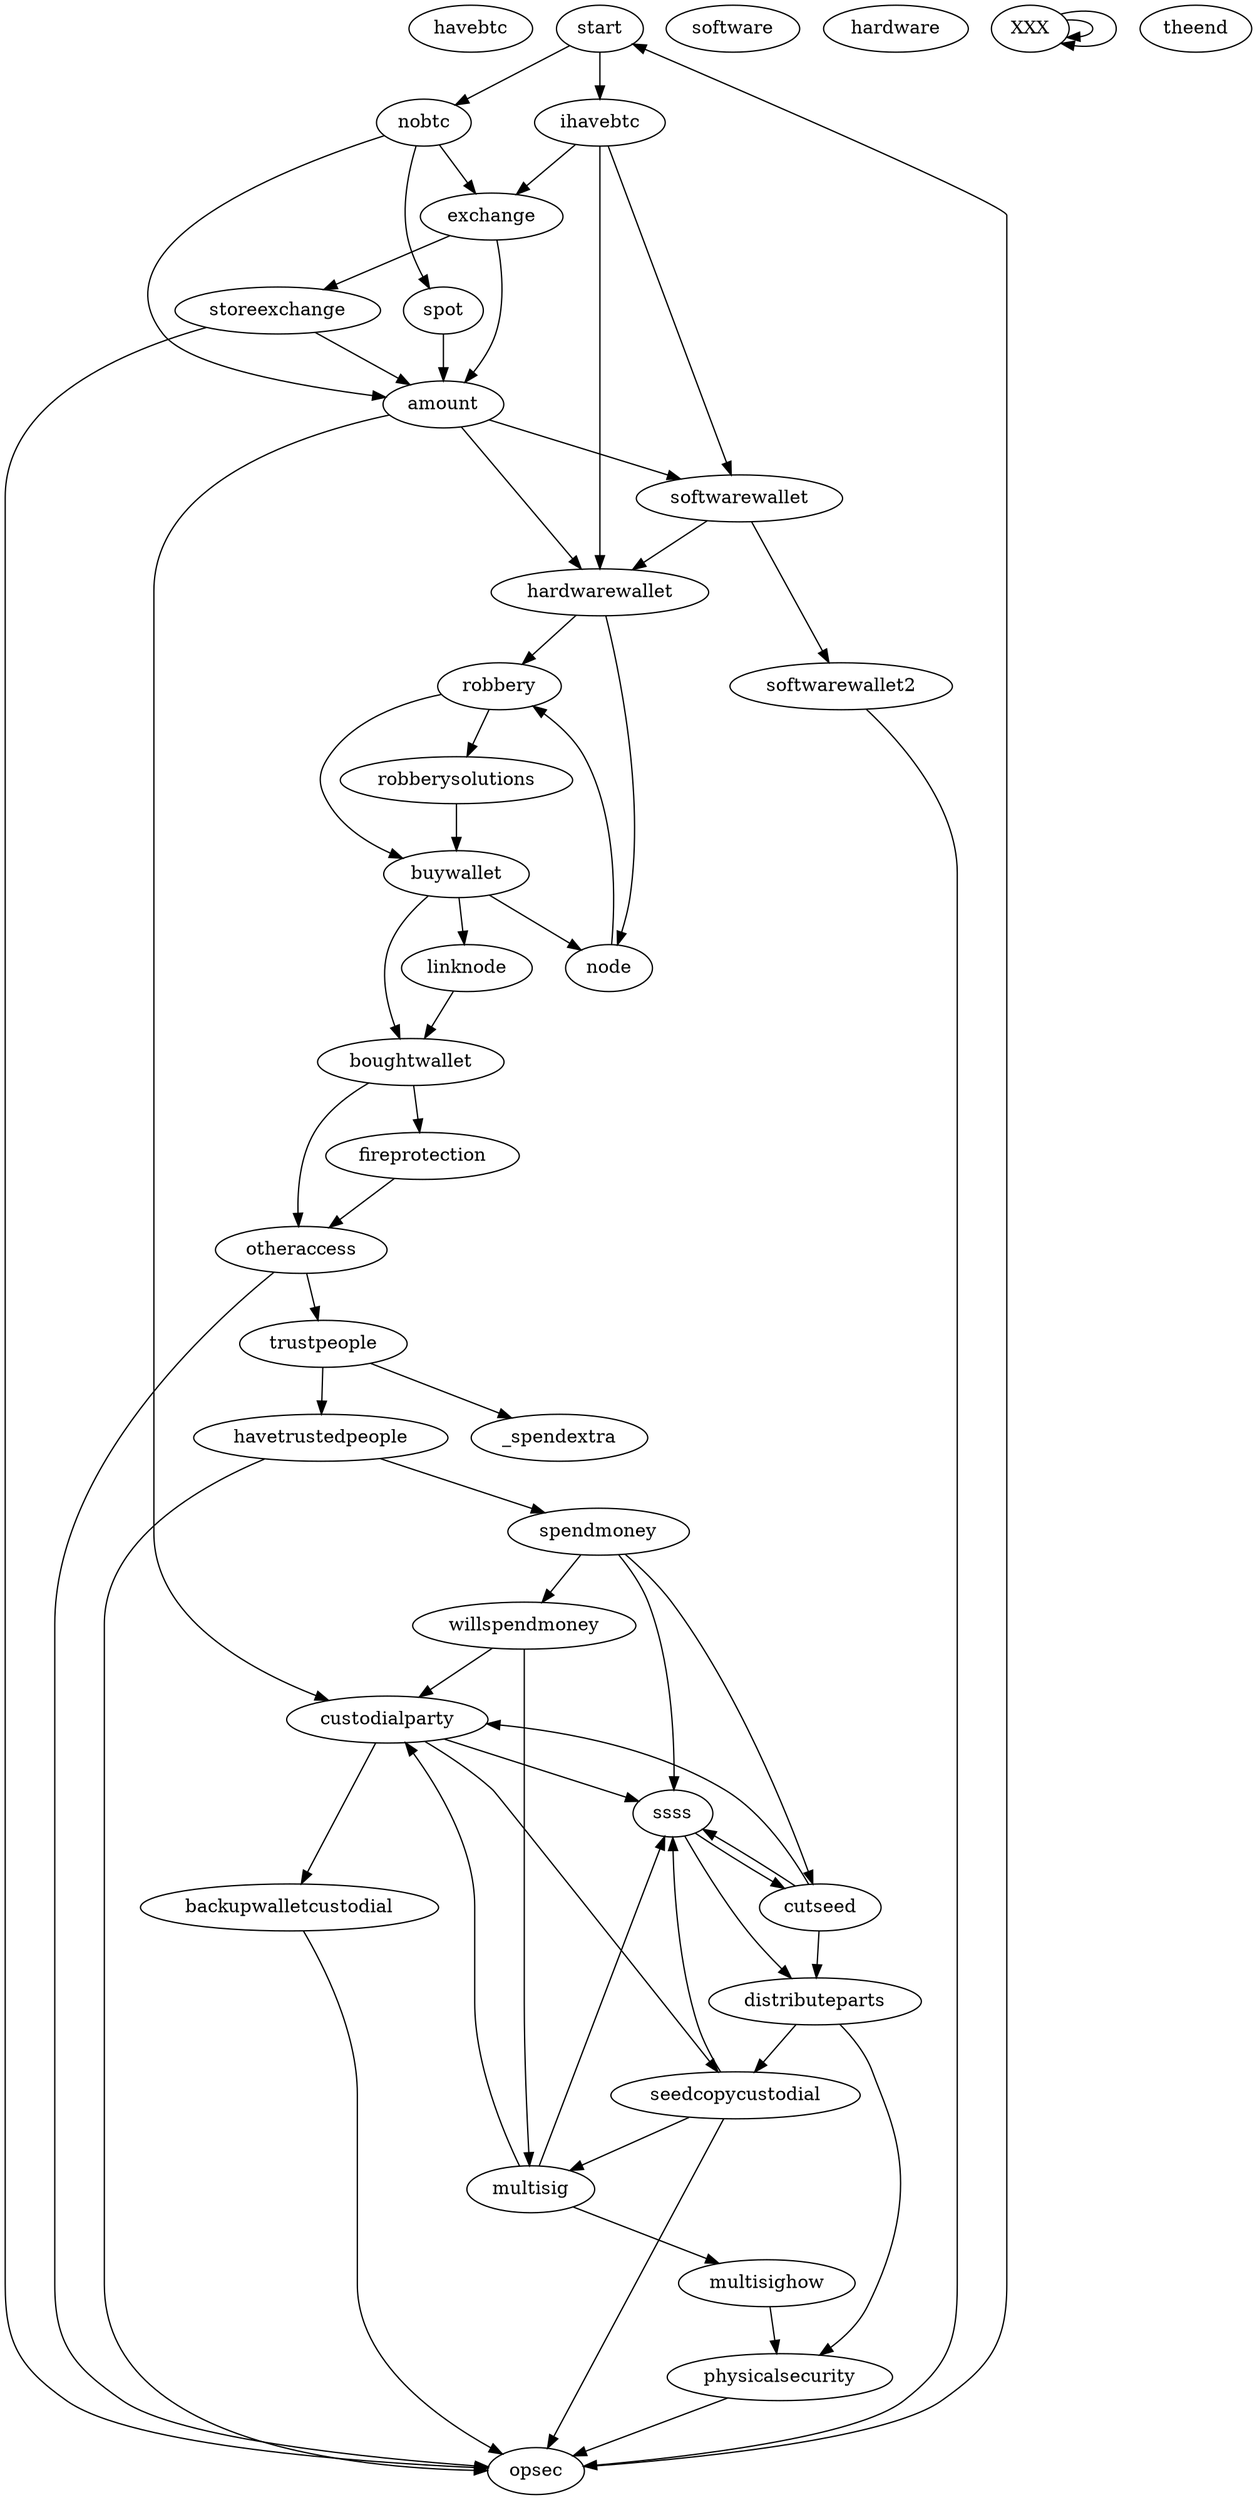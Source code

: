 digraph G {
  #rankdir=LR;
  overlap=false
  splines=true
  tailclip=false
  headclip=false
_havebtc [label="havebtc"]
_start [label="start"]
_start -> _nobtc
_start -> _ihavebtc
_ihavebtc [label="ihavebtc"]
_ihavebtc -> _exchange
_ihavebtc -> _hardwarewallet
_ihavebtc -> _softwarewallet
_nobtc [label="nobtc"]
_nobtc -> _spot
_nobtc -> _amount
_nobtc -> _exchange
_spot [label="spot"]
_spot -> _amount
_exchange [label="exchange"]
_exchange -> _storeexchange
_exchange -> _amount
_amount [label="amount"]
_amount -> _softwarewallet
_amount -> _hardwarewallet
_amount -> _custodialparty
_storeexchange [label="storeexchange"]
_storeexchange -> _amount
_storeexchange -> _opsec
_software [label="software"]
_softwarewallet [label="softwarewallet"]
_softwarewallet -> _softwarewallet2
_softwarewallet -> _hardwarewallet
_softwarewallet2 [label="softwarewallet2"]
_softwarewallet2 -> _opsec
_hardware [label="hardware"]
_hardwarewallet [label="hardwarewallet"]
_hardwarewallet -> _robbery
_hardwarewallet -> _node
_node [label="node"]
_node -> _robbery
_robbery [label="robbery"]
_robbery -> _robberysolutions
_robbery -> _buywallet
_robberysolutions [label="robberysolutions"]
_robberysolutions -> _buywallet
_buywallet [label="buywallet"]
_buywallet -> _linknode
_buywallet -> _boughtwallet
_buywallet -> _node
_linknode [label="linknode"]
_linknode -> _boughtwallet
_boughtwallet [label="boughtwallet"]
_boughtwallet -> _fireprotection
_boughtwallet -> _otheraccess
_fireprotection [label="fireprotection"]
_fireprotection -> _otheraccess
_otheraccess [label="otheraccess"]
_otheraccess -> _trustpeople
_otheraccess -> _opsec
_trustpeople [label="trustpeople"]
_trustpeople -> _havetrustedpeople
_trustpeople -> _spendextra
_havetrustedpeople [label="havetrustedpeople"]
_havetrustedpeople -> _opsec
_havetrustedpeople -> _spendmoney
_spendmoney [label="spendmoney"]
_spendmoney -> _willspendmoney
_spendmoney -> _ssss
_spendmoney -> _cutseed
_willspendmoney [label="willspendmoney"]
_willspendmoney -> _custodialparty
_willspendmoney -> _multisig
_ssss [label="ssss"]
_ssss -> _distributeparts
_ssss -> _cutseed
_cutseed [label="cutseed"]
_cutseed -> _distributeparts
_cutseed -> _ssss
_cutseed -> _custodialparty
_custodialparty [label="custodialparty"]
_custodialparty -> _backupwalletcustodial
_custodialparty -> _seedcopycustodial
_custodialparty -> _ssss
_multisig [label="multisig"]
_multisig -> _multisighow
_multisig -> _custodialparty
_multisig -> _ssss
_distributeparts [label="distributeparts"]
_distributeparts -> _physicalsecurity
_distributeparts -> _seedcopycustodial
_backupwalletcustodial [label="backupwalletcustodial"]
_backupwalletcustodial -> _opsec
_seedcopycustodial [label="seedcopycustodial"]
_seedcopycustodial -> _opsec
_seedcopycustodial -> _multisig
_seedcopycustodial -> _ssss
_multisighow [label="multisighow"]
_multisighow -> _physicalsecurity
_physicalsecurity [label="physicalsecurity"]
_physicalsecurity -> _opsec
_XXX [label="XXX"]
_XXX -> _XXX
_XXX -> _XXX
_theend [label="theend"]
_opsec [label="opsec"]
_opsec -> _start
}
